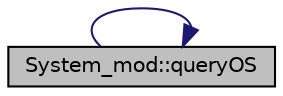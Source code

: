 digraph "System_mod::queryOS"
{
 // LATEX_PDF_SIZE
  edge [fontname="Helvetica",fontsize="10",labelfontname="Helvetica",labelfontsize="10"];
  node [fontname="Helvetica",fontsize="10",shape=record];
  rankdir="RL";
  Node1 [label="System_mod::queryOS",height=0.2,width=0.4,color="black", fillcolor="grey75", style="filled", fontcolor="black",tooltip="Query all attributes of the OS_type class: name, slash, isWindows, Err."];
  Node1 -> Node1 [dir="back",color="midnightblue",fontsize="10",style="solid",fontname="Helvetica"];
}
